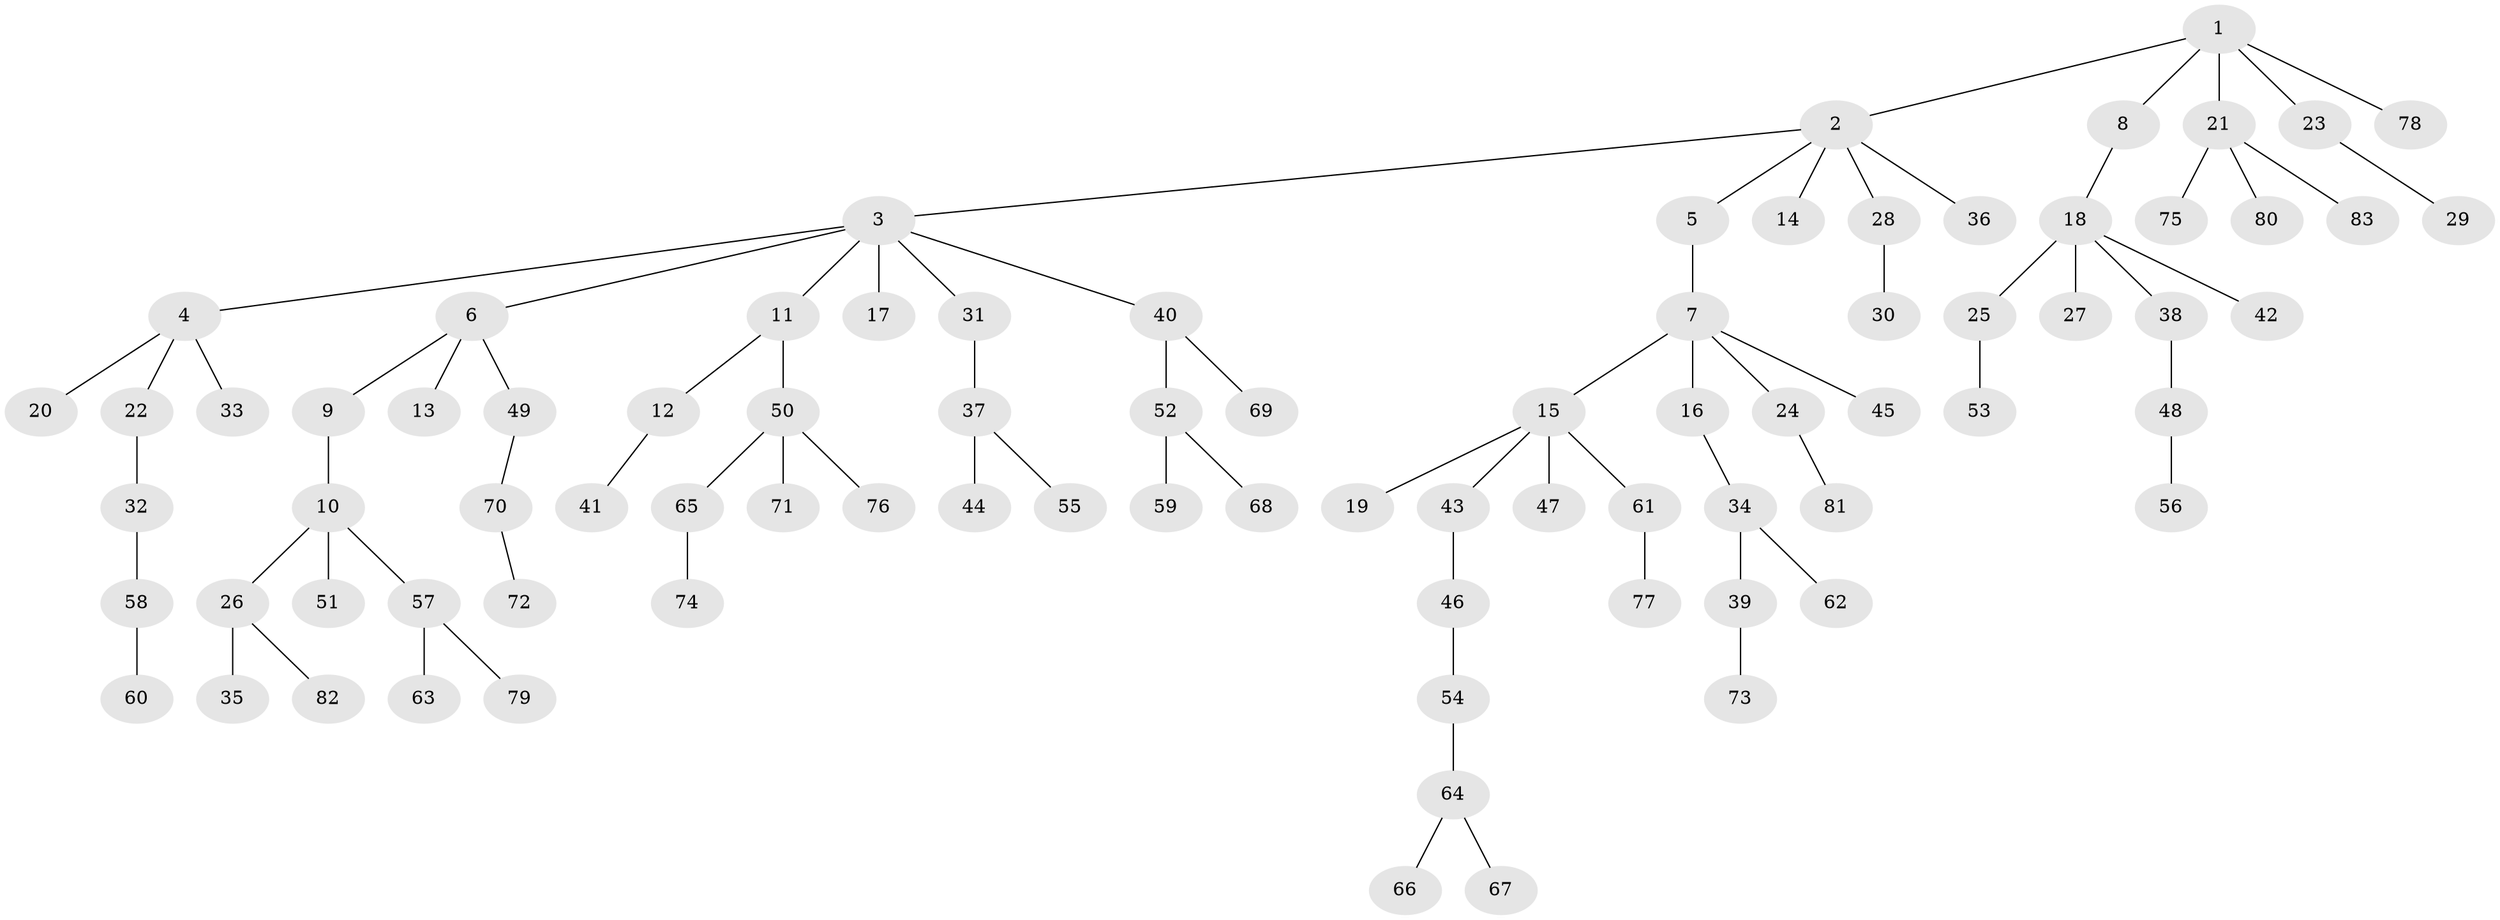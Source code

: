 // coarse degree distribution, {2: 0.20833333333333334, 1: 0.7083333333333334, 4: 0.041666666666666664, 15: 0.041666666666666664}
// Generated by graph-tools (version 1.1) at 2025/55/03/04/25 21:55:44]
// undirected, 83 vertices, 82 edges
graph export_dot {
graph [start="1"]
  node [color=gray90,style=filled];
  1;
  2;
  3;
  4;
  5;
  6;
  7;
  8;
  9;
  10;
  11;
  12;
  13;
  14;
  15;
  16;
  17;
  18;
  19;
  20;
  21;
  22;
  23;
  24;
  25;
  26;
  27;
  28;
  29;
  30;
  31;
  32;
  33;
  34;
  35;
  36;
  37;
  38;
  39;
  40;
  41;
  42;
  43;
  44;
  45;
  46;
  47;
  48;
  49;
  50;
  51;
  52;
  53;
  54;
  55;
  56;
  57;
  58;
  59;
  60;
  61;
  62;
  63;
  64;
  65;
  66;
  67;
  68;
  69;
  70;
  71;
  72;
  73;
  74;
  75;
  76;
  77;
  78;
  79;
  80;
  81;
  82;
  83;
  1 -- 2;
  1 -- 8;
  1 -- 21;
  1 -- 23;
  1 -- 78;
  2 -- 3;
  2 -- 5;
  2 -- 14;
  2 -- 28;
  2 -- 36;
  3 -- 4;
  3 -- 6;
  3 -- 11;
  3 -- 17;
  3 -- 31;
  3 -- 40;
  4 -- 20;
  4 -- 22;
  4 -- 33;
  5 -- 7;
  6 -- 9;
  6 -- 13;
  6 -- 49;
  7 -- 15;
  7 -- 16;
  7 -- 24;
  7 -- 45;
  8 -- 18;
  9 -- 10;
  10 -- 26;
  10 -- 51;
  10 -- 57;
  11 -- 12;
  11 -- 50;
  12 -- 41;
  15 -- 19;
  15 -- 43;
  15 -- 47;
  15 -- 61;
  16 -- 34;
  18 -- 25;
  18 -- 27;
  18 -- 38;
  18 -- 42;
  21 -- 75;
  21 -- 80;
  21 -- 83;
  22 -- 32;
  23 -- 29;
  24 -- 81;
  25 -- 53;
  26 -- 35;
  26 -- 82;
  28 -- 30;
  31 -- 37;
  32 -- 58;
  34 -- 39;
  34 -- 62;
  37 -- 44;
  37 -- 55;
  38 -- 48;
  39 -- 73;
  40 -- 52;
  40 -- 69;
  43 -- 46;
  46 -- 54;
  48 -- 56;
  49 -- 70;
  50 -- 65;
  50 -- 71;
  50 -- 76;
  52 -- 59;
  52 -- 68;
  54 -- 64;
  57 -- 63;
  57 -- 79;
  58 -- 60;
  61 -- 77;
  64 -- 66;
  64 -- 67;
  65 -- 74;
  70 -- 72;
}
